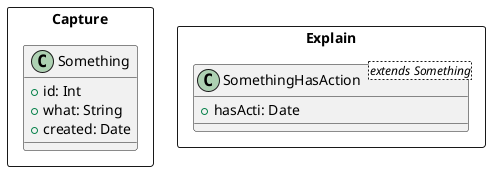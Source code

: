 @startuml meusys

package Capture <<Rectangle>> {

  ' alguma coisa
  class Something {  
    + id: Int
    + what: String
    + created: Date
  }

}

package Explain <<Rectangle>> {

  ' alguma coisa
  class SomethingHasAction<extends Something> {  
    + hasActi: Date
  }

}

@enduml 
